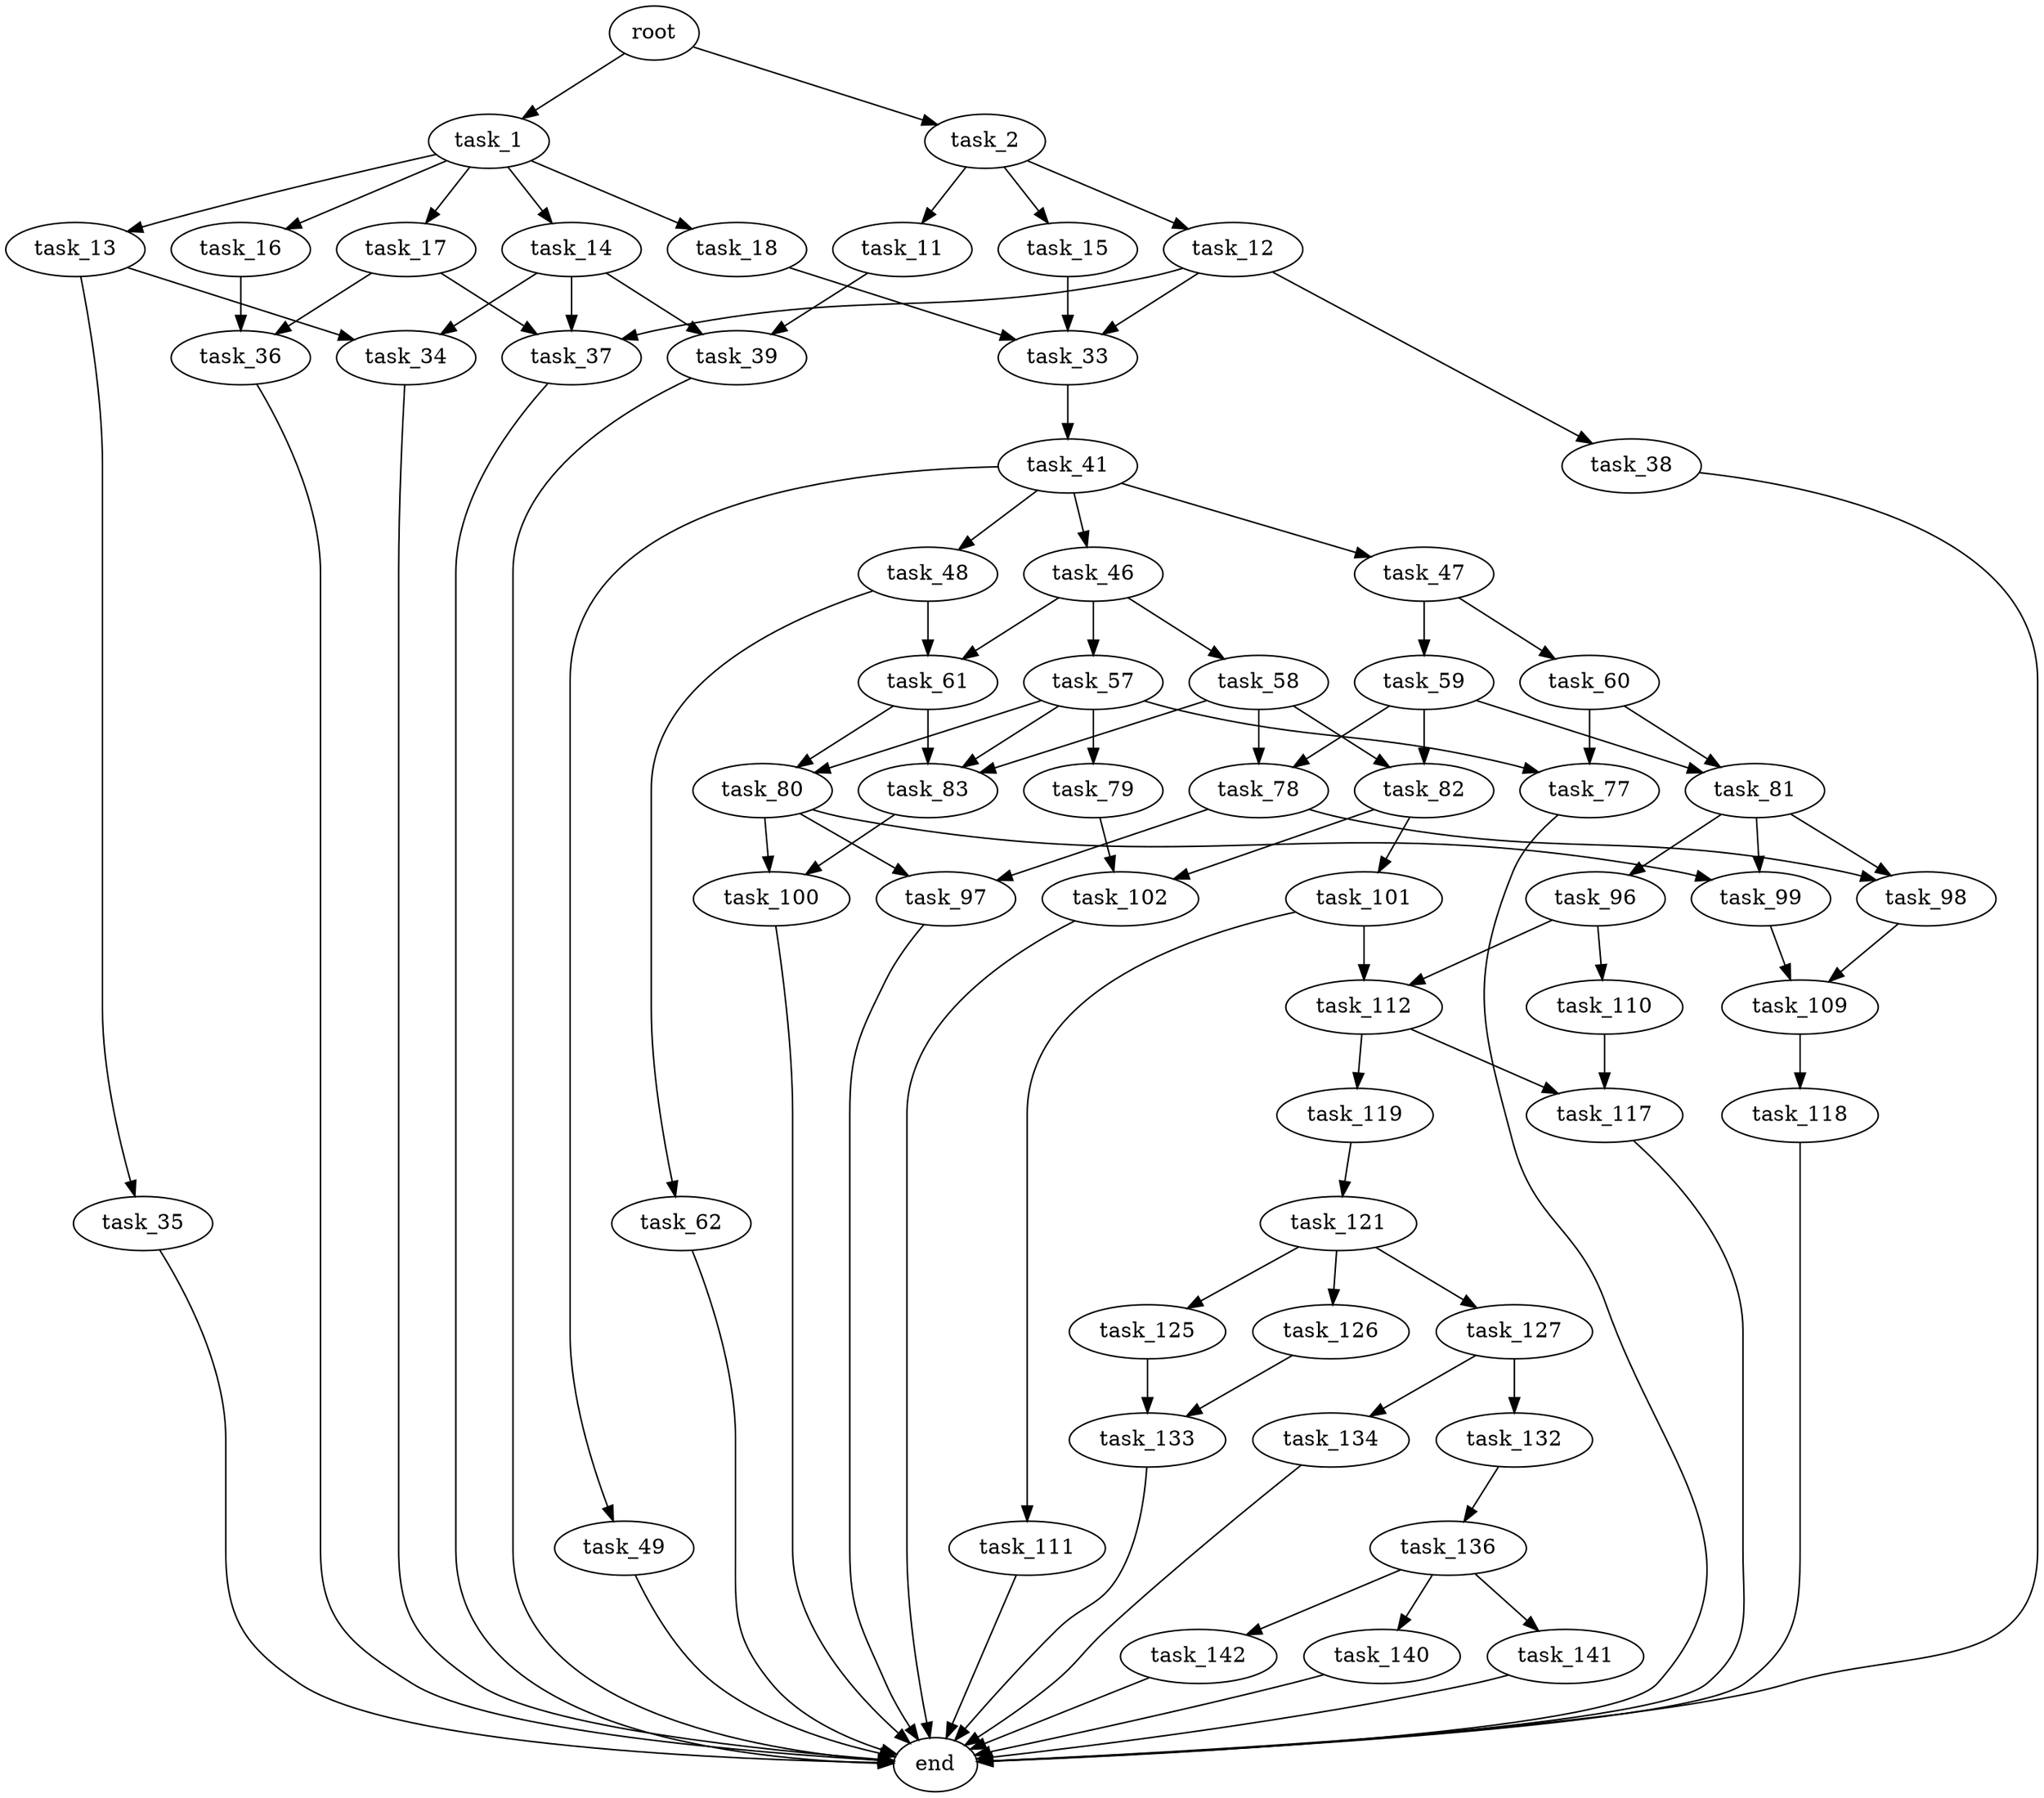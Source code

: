 digraph G {
  root [size="0.000000"];
  task_1 [size="379609171434.000000"];
  task_2 [size="2076734489.000000"];
  task_13 [size="8417868442.000000"];
  task_14 [size="134217728000.000000"];
  task_16 [size="3966406921.000000"];
  task_17 [size="17708815981.000000"];
  task_18 [size="23193972101.000000"];
  task_11 [size="16901718367.000000"];
  task_12 [size="443152125905.000000"];
  task_15 [size="231928233984.000000"];
  task_39 [size="2070546596.000000"];
  task_33 [size="1388274196.000000"];
  task_37 [size="19731704924.000000"];
  task_38 [size="8589934592.000000"];
  task_34 [size="20900693265.000000"];
  task_35 [size="392226814737.000000"];
  task_36 [size="46759867333.000000"];
  task_41 [size="3959373343.000000"];
  end [size="0.000000"];
  task_46 [size="368293445632.000000"];
  task_47 [size="192668156616.000000"];
  task_48 [size="197943117592.000000"];
  task_49 [size="6102199076.000000"];
  task_57 [size="41353532148.000000"];
  task_58 [size="368293445632.000000"];
  task_61 [size="283526752688.000000"];
  task_59 [size="325193868338.000000"];
  task_60 [size="782757789696.000000"];
  task_62 [size="96268039545.000000"];
  task_77 [size="8173210782.000000"];
  task_79 [size="723236161024.000000"];
  task_80 [size="68719476736.000000"];
  task_83 [size="13280546808.000000"];
  task_78 [size="12135216714.000000"];
  task_82 [size="6616550578.000000"];
  task_81 [size="21310619904.000000"];
  task_97 [size="17245698563.000000"];
  task_98 [size="1073741824000.000000"];
  task_102 [size="95115605479.000000"];
  task_99 [size="269932427212.000000"];
  task_100 [size="2505056954.000000"];
  task_96 [size="28991029248.000000"];
  task_101 [size="769093119.000000"];
  task_110 [size="28991029248.000000"];
  task_112 [size="16241529135.000000"];
  task_109 [size="152356333188.000000"];
  task_111 [size="23927692467.000000"];
  task_118 [size="158070333732.000000"];
  task_117 [size="42895988872.000000"];
  task_119 [size="321909562811.000000"];
  task_121 [size="48610249192.000000"];
  task_125 [size="3401580331.000000"];
  task_126 [size="223155380341.000000"];
  task_127 [size="1179367688510.000000"];
  task_133 [size="1430227188.000000"];
  task_132 [size="134217728000.000000"];
  task_134 [size="68719476736.000000"];
  task_136 [size="28991029248.000000"];
  task_140 [size="357536106304.000000"];
  task_141 [size="2781846359.000000"];
  task_142 [size="1073741824000.000000"];

  root -> task_1 [size="1.000000"];
  root -> task_2 [size="1.000000"];
  task_1 -> task_13 [size="411041792.000000"];
  task_1 -> task_14 [size="411041792.000000"];
  task_1 -> task_16 [size="411041792.000000"];
  task_1 -> task_17 [size="411041792.000000"];
  task_1 -> task_18 [size="411041792.000000"];
  task_2 -> task_11 [size="75497472.000000"];
  task_2 -> task_12 [size="75497472.000000"];
  task_2 -> task_15 [size="75497472.000000"];
  task_13 -> task_34 [size="209715200.000000"];
  task_13 -> task_35 [size="209715200.000000"];
  task_14 -> task_34 [size="209715200.000000"];
  task_14 -> task_37 [size="209715200.000000"];
  task_14 -> task_39 [size="209715200.000000"];
  task_16 -> task_36 [size="75497472.000000"];
  task_17 -> task_36 [size="301989888.000000"];
  task_17 -> task_37 [size="301989888.000000"];
  task_18 -> task_33 [size="411041792.000000"];
  task_11 -> task_39 [size="679477248.000000"];
  task_12 -> task_33 [size="301989888.000000"];
  task_12 -> task_37 [size="301989888.000000"];
  task_12 -> task_38 [size="301989888.000000"];
  task_15 -> task_33 [size="301989888.000000"];
  task_39 -> end [size="1.000000"];
  task_33 -> task_41 [size="75497472.000000"];
  task_37 -> end [size="1.000000"];
  task_38 -> end [size="1.000000"];
  task_34 -> end [size="1.000000"];
  task_35 -> end [size="1.000000"];
  task_36 -> end [size="1.000000"];
  task_41 -> task_46 [size="75497472.000000"];
  task_41 -> task_47 [size="75497472.000000"];
  task_41 -> task_48 [size="75497472.000000"];
  task_41 -> task_49 [size="75497472.000000"];
  task_46 -> task_57 [size="411041792.000000"];
  task_46 -> task_58 [size="411041792.000000"];
  task_46 -> task_61 [size="411041792.000000"];
  task_47 -> task_59 [size="301989888.000000"];
  task_47 -> task_60 [size="301989888.000000"];
  task_48 -> task_61 [size="209715200.000000"];
  task_48 -> task_62 [size="209715200.000000"];
  task_49 -> end [size="1.000000"];
  task_57 -> task_77 [size="33554432.000000"];
  task_57 -> task_79 [size="33554432.000000"];
  task_57 -> task_80 [size="33554432.000000"];
  task_57 -> task_83 [size="33554432.000000"];
  task_58 -> task_78 [size="411041792.000000"];
  task_58 -> task_82 [size="411041792.000000"];
  task_58 -> task_83 [size="411041792.000000"];
  task_61 -> task_80 [size="679477248.000000"];
  task_61 -> task_83 [size="679477248.000000"];
  task_59 -> task_78 [size="209715200.000000"];
  task_59 -> task_81 [size="209715200.000000"];
  task_59 -> task_82 [size="209715200.000000"];
  task_60 -> task_77 [size="679477248.000000"];
  task_60 -> task_81 [size="679477248.000000"];
  task_62 -> end [size="1.000000"];
  task_77 -> end [size="1.000000"];
  task_79 -> task_102 [size="536870912.000000"];
  task_80 -> task_97 [size="134217728.000000"];
  task_80 -> task_99 [size="134217728.000000"];
  task_80 -> task_100 [size="134217728.000000"];
  task_83 -> task_100 [size="301989888.000000"];
  task_78 -> task_97 [size="209715200.000000"];
  task_78 -> task_98 [size="209715200.000000"];
  task_82 -> task_101 [size="134217728.000000"];
  task_82 -> task_102 [size="134217728.000000"];
  task_81 -> task_96 [size="75497472.000000"];
  task_81 -> task_98 [size="75497472.000000"];
  task_81 -> task_99 [size="75497472.000000"];
  task_97 -> end [size="1.000000"];
  task_98 -> task_109 [size="838860800.000000"];
  task_102 -> end [size="1.000000"];
  task_99 -> task_109 [size="838860800.000000"];
  task_100 -> end [size="1.000000"];
  task_96 -> task_110 [size="75497472.000000"];
  task_96 -> task_112 [size="75497472.000000"];
  task_101 -> task_111 [size="75497472.000000"];
  task_101 -> task_112 [size="75497472.000000"];
  task_110 -> task_117 [size="75497472.000000"];
  task_112 -> task_117 [size="679477248.000000"];
  task_112 -> task_119 [size="679477248.000000"];
  task_109 -> task_118 [size="134217728.000000"];
  task_111 -> end [size="1.000000"];
  task_118 -> end [size="1.000000"];
  task_117 -> end [size="1.000000"];
  task_119 -> task_121 [size="411041792.000000"];
  task_121 -> task_125 [size="209715200.000000"];
  task_121 -> task_126 [size="209715200.000000"];
  task_121 -> task_127 [size="209715200.000000"];
  task_125 -> task_133 [size="411041792.000000"];
  task_126 -> task_133 [size="301989888.000000"];
  task_127 -> task_132 [size="838860800.000000"];
  task_127 -> task_134 [size="838860800.000000"];
  task_133 -> end [size="1.000000"];
  task_132 -> task_136 [size="209715200.000000"];
  task_134 -> end [size="1.000000"];
  task_136 -> task_140 [size="75497472.000000"];
  task_136 -> task_141 [size="75497472.000000"];
  task_136 -> task_142 [size="75497472.000000"];
  task_140 -> end [size="1.000000"];
  task_141 -> end [size="1.000000"];
  task_142 -> end [size="1.000000"];
}
